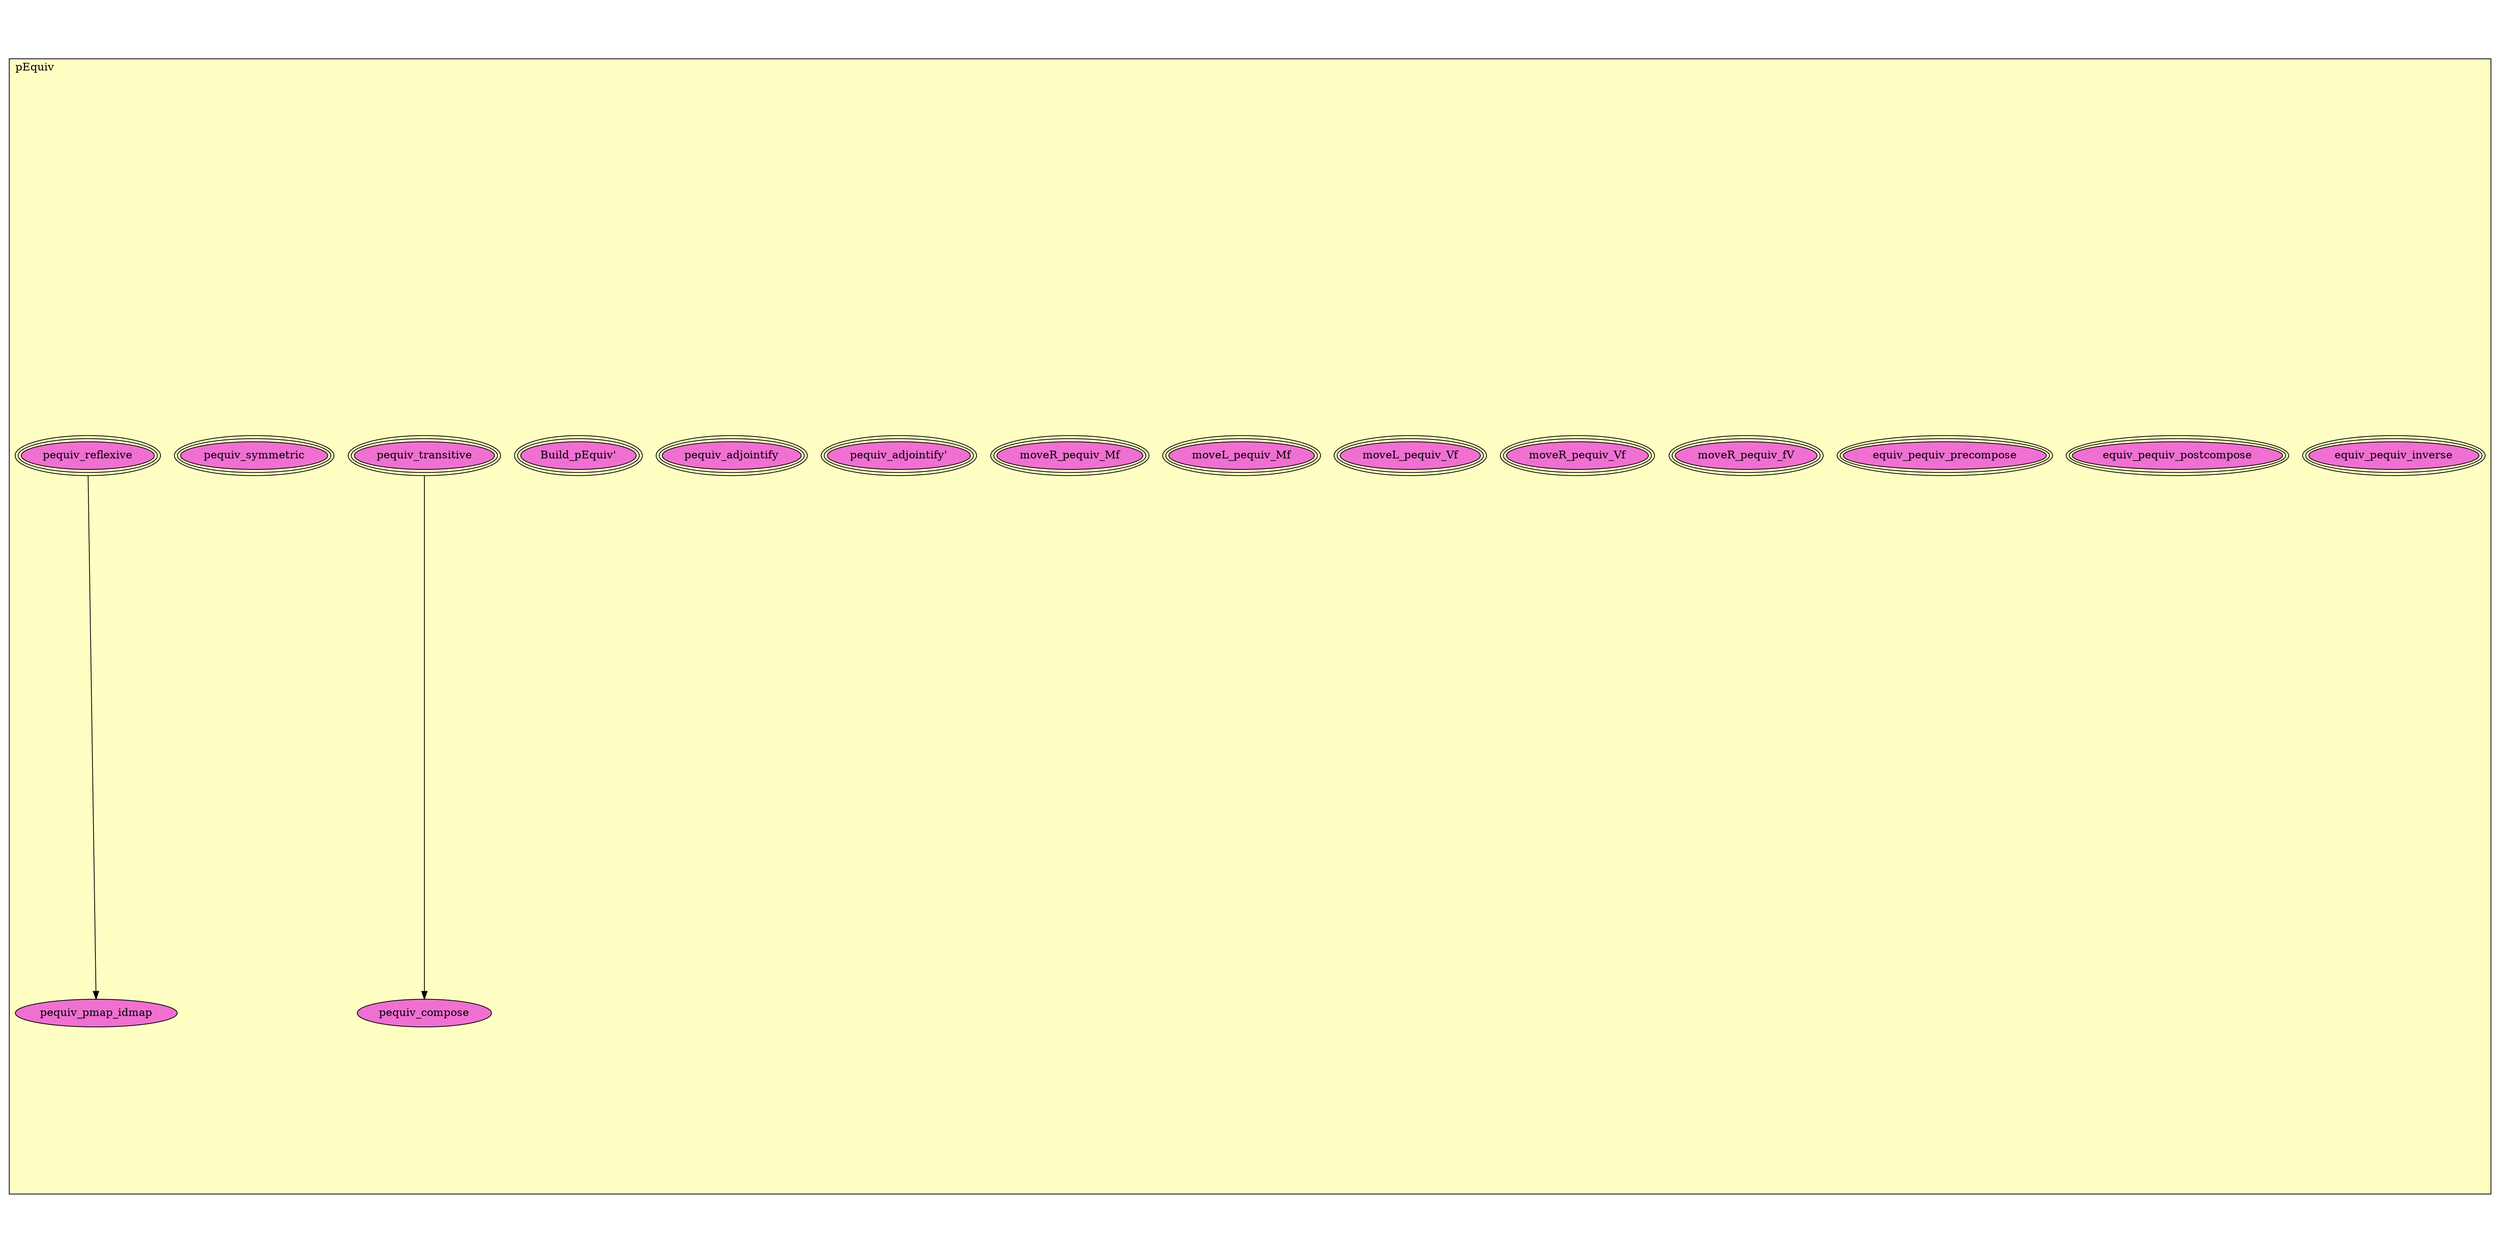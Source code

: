 digraph HoTT_Pointed_pEquiv {
  graph [ratio=0.5]
  node [style=filled]
pEquiv_equiv_pequiv_inverse [label="equiv_pequiv_inverse", URL=<pEquiv.html#equiv_pequiv_inverse>, peripheries=3, fillcolor="#F070D1"] ;
pEquiv_equiv_pequiv_postcompose [label="equiv_pequiv_postcompose", URL=<pEquiv.html#equiv_pequiv_postcompose>, peripheries=3, fillcolor="#F070D1"] ;
pEquiv_equiv_pequiv_precompose [label="equiv_pequiv_precompose", URL=<pEquiv.html#equiv_pequiv_precompose>, peripheries=3, fillcolor="#F070D1"] ;
pEquiv_moveR_pequiv_fV [label="moveR_pequiv_fV", URL=<pEquiv.html#moveR_pequiv_fV>, peripheries=3, fillcolor="#F070D1"] ;
pEquiv_moveR_pequiv_Vf [label="moveR_pequiv_Vf", URL=<pEquiv.html#moveR_pequiv_Vf>, peripheries=3, fillcolor="#F070D1"] ;
pEquiv_moveL_pequiv_Vf [label="moveL_pequiv_Vf", URL=<pEquiv.html#moveL_pequiv_Vf>, peripheries=3, fillcolor="#F070D1"] ;
pEquiv_moveL_pequiv_Mf [label="moveL_pequiv_Mf", URL=<pEquiv.html#moveL_pequiv_Mf>, peripheries=3, fillcolor="#F070D1"] ;
pEquiv_moveR_pequiv_Mf [label="moveR_pequiv_Mf", URL=<pEquiv.html#moveR_pequiv_Mf>, peripheries=3, fillcolor="#F070D1"] ;
pEquiv_pequiv_adjointify_ [label="pequiv_adjointify'", URL=<pEquiv.html#pequiv_adjointify'>, peripheries=3, fillcolor="#F070D1"] ;
pEquiv_pequiv_adjointify [label="pequiv_adjointify", URL=<pEquiv.html#pequiv_adjointify>, peripheries=3, fillcolor="#F070D1"] ;
pEquiv_Build_pEquiv_ [label="Build_pEquiv'", URL=<pEquiv.html#Build_pEquiv'>, peripheries=3, fillcolor="#F070D1"] ;
pEquiv_pequiv_transitive [label="pequiv_transitive", URL=<pEquiv.html#pequiv_transitive>, peripheries=3, fillcolor="#F070D1"] ;
pEquiv_pequiv_compose [label="pequiv_compose", URL=<pEquiv.html#pequiv_compose>, fillcolor="#F070D1"] ;
pEquiv_pequiv_symmetric [label="pequiv_symmetric", URL=<pEquiv.html#pequiv_symmetric>, peripheries=3, fillcolor="#F070D1"] ;
pEquiv_pequiv_reflexive [label="pequiv_reflexive", URL=<pEquiv.html#pequiv_reflexive>, peripheries=3, fillcolor="#F070D1"] ;
pEquiv_pequiv_pmap_idmap [label="pequiv_pmap_idmap", URL=<pEquiv.html#pequiv_pmap_idmap>, fillcolor="#F070D1"] ;
  pEquiv_pequiv_transitive -> pEquiv_pequiv_compose [] ;
  pEquiv_pequiv_reflexive -> pEquiv_pequiv_pmap_idmap [] ;
subgraph cluster_pEquiv { label="pEquiv"; fillcolor="#FFFFC3"; labeljust=l; style=filled 
pEquiv_pequiv_pmap_idmap; pEquiv_pequiv_reflexive; pEquiv_pequiv_symmetric; pEquiv_pequiv_compose; pEquiv_pequiv_transitive; pEquiv_Build_pEquiv_; pEquiv_pequiv_adjointify; pEquiv_pequiv_adjointify_; pEquiv_moveR_pequiv_Mf; pEquiv_moveL_pequiv_Mf; pEquiv_moveL_pequiv_Vf; pEquiv_moveR_pequiv_Vf; pEquiv_moveR_pequiv_fV; pEquiv_equiv_pequiv_precompose; pEquiv_equiv_pequiv_postcompose; pEquiv_equiv_pequiv_inverse; };
} /* END */

